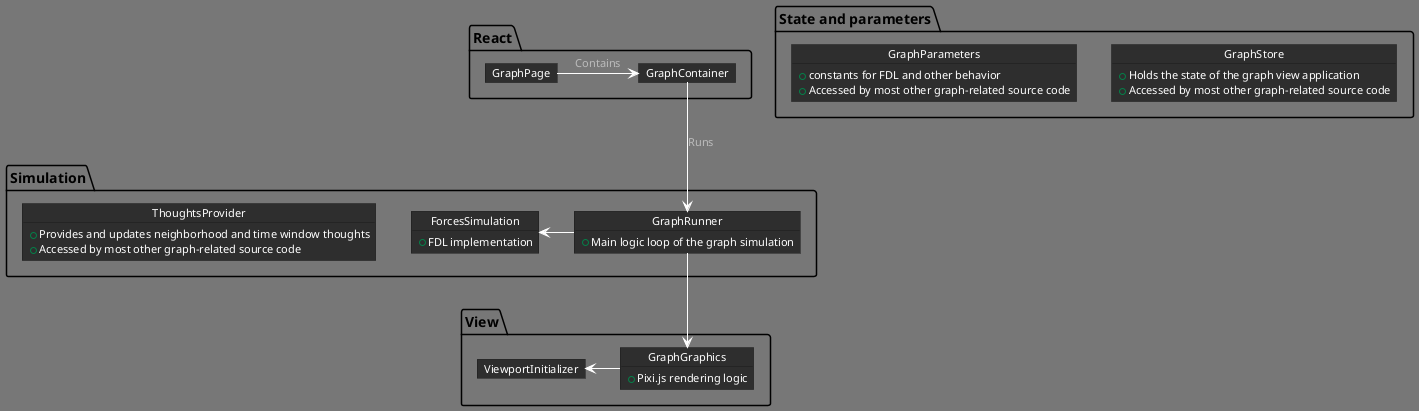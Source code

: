 @startuml
!theme reddress-darkblue
hide empty members

package React {
  object GraphPage {
  }

  object GraphContainer {
  }
}


package "State and parameters" {
  object GraphStore {
+ Holds the state of the graph view application
+ Accessed by most other graph-related source code
  }
  object GraphParameters {
+ constants for FDL and other behavior
+ Accessed by most other graph-related source code
  }
}

package Simulation {
  object GraphRunner {
+ Main logic loop of the graph simulation
  }

  object ForcesSimulation {
+ FDL implementation
  }
  object ThoughtsProvider {
+ Provides and updates neighborhood and time window thoughts
+ Accessed by most other graph-related source code
  }
}

package View {
  object GraphGraphics {
+ Pixi.js rendering logic
  }
  object ViewportInitializer {
  }
}


GraphPage -> GraphContainer : "Contains"
GraphContainer --> GraphRunner : "Runs"
GraphRunner --> GraphGraphics
ViewportInitializer <- GraphGraphics
ForcesSimulation <- GraphRunner
@enduml